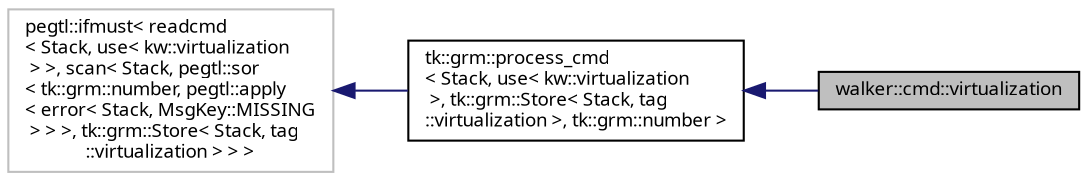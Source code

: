 digraph "walker::cmd::virtualization"
{
 // INTERACTIVE_SVG=YES
  bgcolor="transparent";
  edge [fontname="sans-serif",fontsize="9",labelfontname="sans-serif",labelfontsize="9"];
  node [fontname="sans-serif",fontsize="9",shape=record];
  rankdir="LR";
  Node1 [label="walker::cmd::virtualization",height=0.2,width=0.4,color="black", fillcolor="grey75", style="filled", fontcolor="black"];
  Node2 -> Node1 [dir="back",color="midnightblue",fontsize="9",style="solid",fontname="sans-serif"];
  Node2 [label="tk::grm::process_cmd\l\< Stack, use\< kw::virtualization\l \>, tk::grm::Store\< Stack, tag\l::virtualization \>, tk::grm::number \>",height=0.2,width=0.4,color="black",URL="$structtk_1_1grm_1_1process__cmd.html"];
  Node3 -> Node2 [dir="back",color="midnightblue",fontsize="9",style="solid",fontname="sans-serif"];
  Node3 [label="pegtl::ifmust\< readcmd\l\< Stack, use\< kw::virtualization\l \> \>, scan\< Stack, pegtl::sor\l\< tk::grm::number, pegtl::apply\l\< error\< Stack, MsgKey::MISSING\l \> \> \>, tk::grm::Store\< Stack, tag\l::virtualization \> \> \>",height=0.2,width=0.4,color="grey75"];
}
